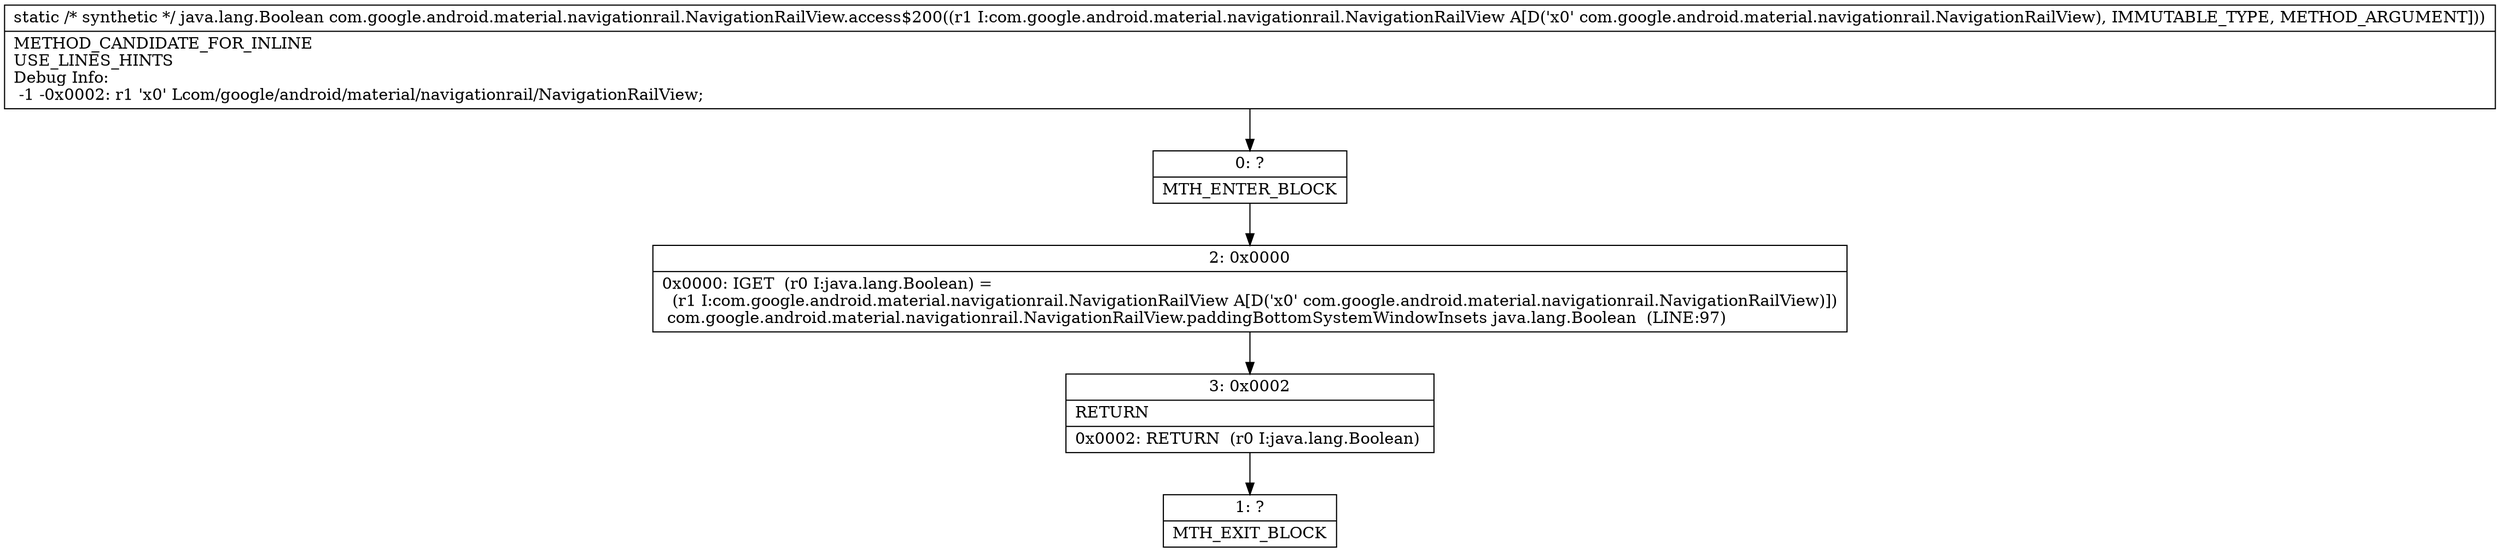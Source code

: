 digraph "CFG forcom.google.android.material.navigationrail.NavigationRailView.access$200(Lcom\/google\/android\/material\/navigationrail\/NavigationRailView;)Ljava\/lang\/Boolean;" {
Node_0 [shape=record,label="{0\:\ ?|MTH_ENTER_BLOCK\l}"];
Node_2 [shape=record,label="{2\:\ 0x0000|0x0000: IGET  (r0 I:java.lang.Boolean) = \l  (r1 I:com.google.android.material.navigationrail.NavigationRailView A[D('x0' com.google.android.material.navigationrail.NavigationRailView)])\l com.google.android.material.navigationrail.NavigationRailView.paddingBottomSystemWindowInsets java.lang.Boolean  (LINE:97)\l}"];
Node_3 [shape=record,label="{3\:\ 0x0002|RETURN\l|0x0002: RETURN  (r0 I:java.lang.Boolean) \l}"];
Node_1 [shape=record,label="{1\:\ ?|MTH_EXIT_BLOCK\l}"];
MethodNode[shape=record,label="{static \/* synthetic *\/ java.lang.Boolean com.google.android.material.navigationrail.NavigationRailView.access$200((r1 I:com.google.android.material.navigationrail.NavigationRailView A[D('x0' com.google.android.material.navigationrail.NavigationRailView), IMMUTABLE_TYPE, METHOD_ARGUMENT]))  | METHOD_CANDIDATE_FOR_INLINE\lUSE_LINES_HINTS\lDebug Info:\l  \-1 \-0x0002: r1 'x0' Lcom\/google\/android\/material\/navigationrail\/NavigationRailView;\l}"];
MethodNode -> Node_0;Node_0 -> Node_2;
Node_2 -> Node_3;
Node_3 -> Node_1;
}

